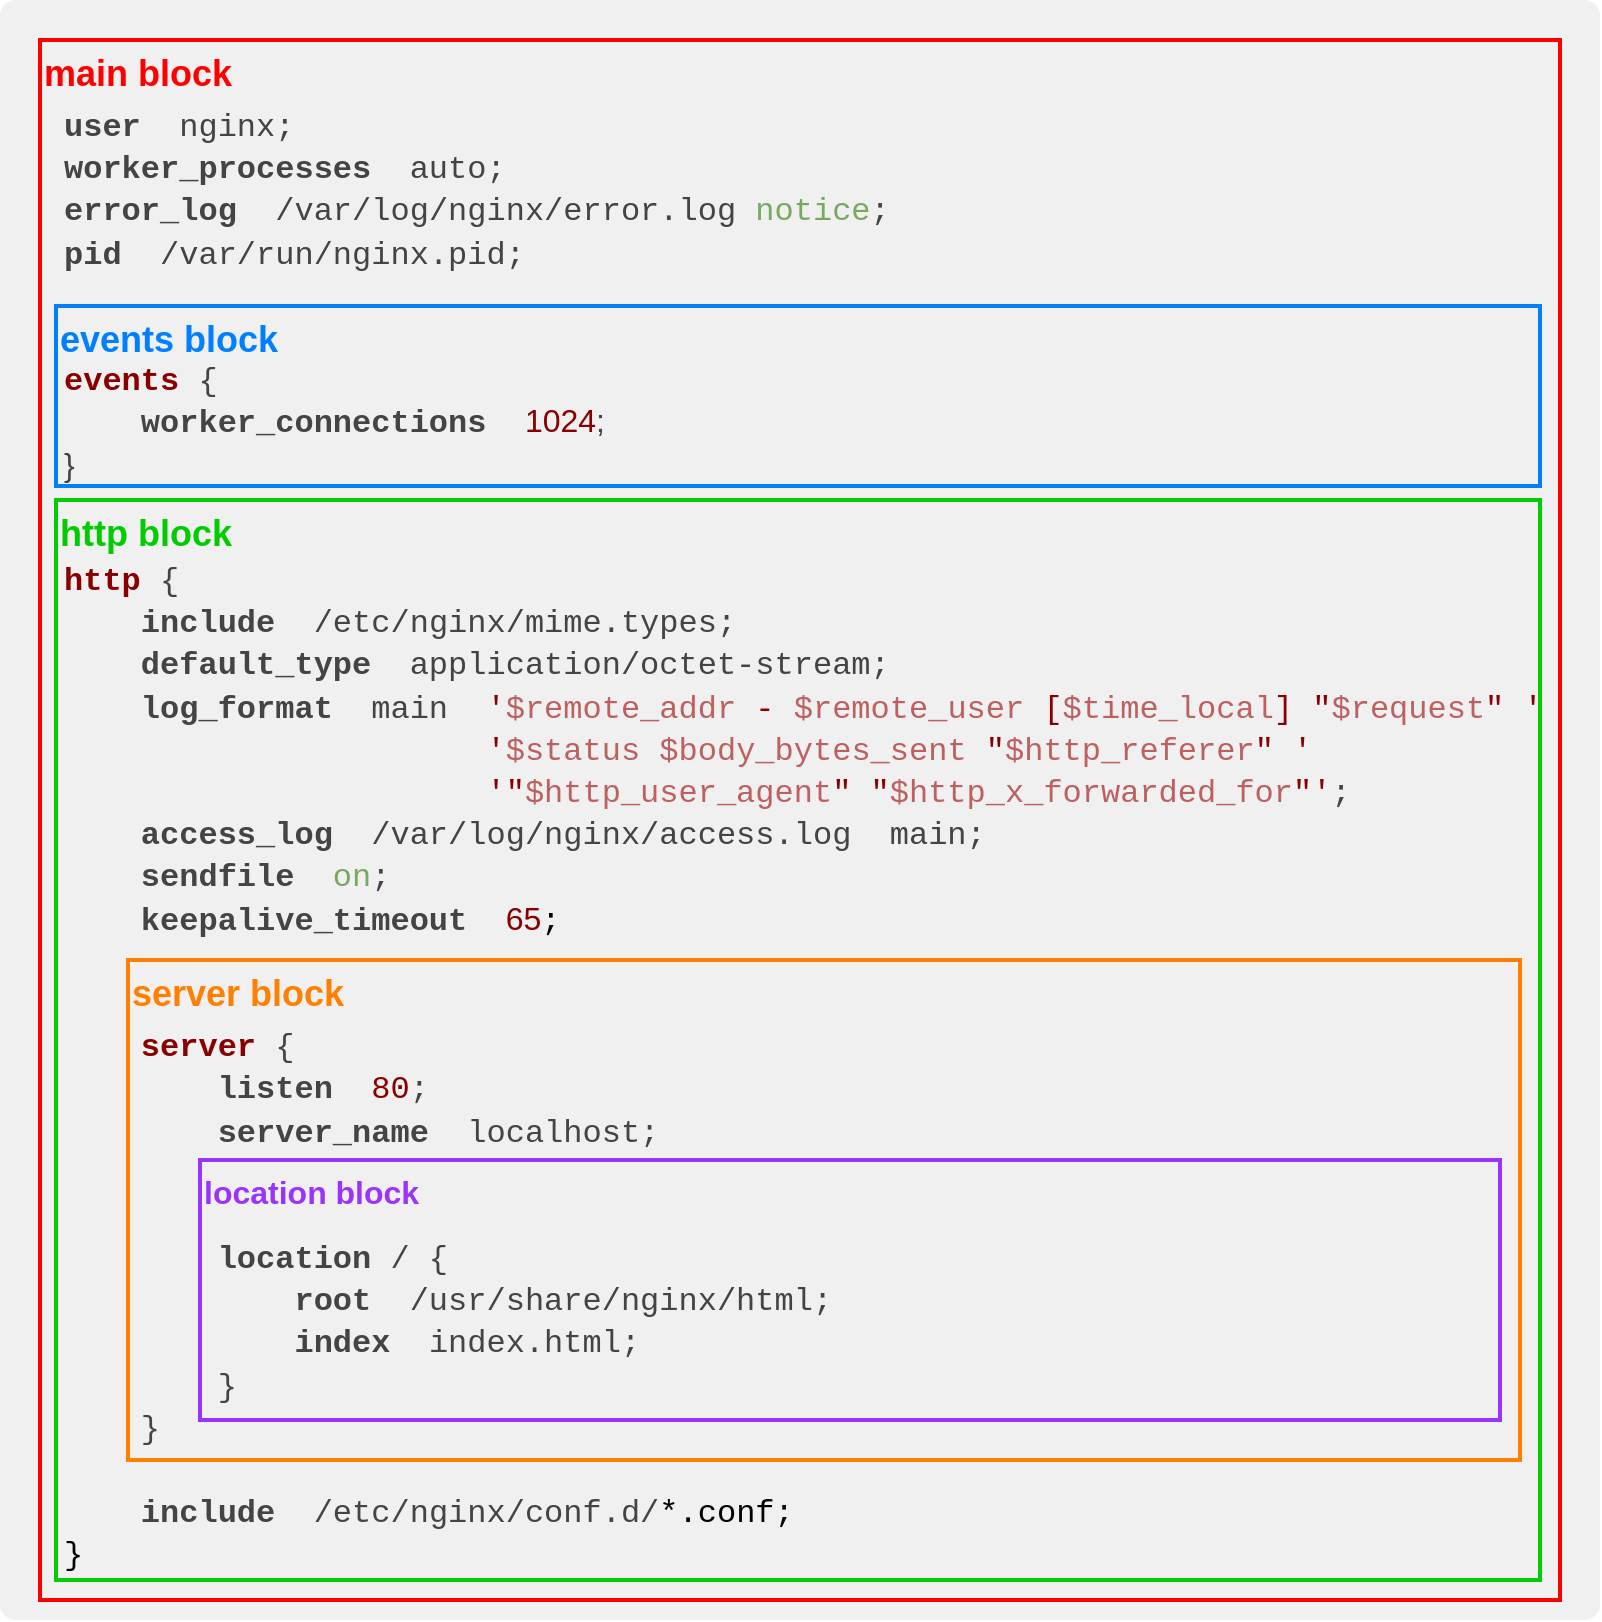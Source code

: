 <mxfile version="21.2.8" type="device">
  <diagram name="第 1 页" id="hZHNZMP5M_iRD0ooPnMY">
    <mxGraphModel dx="1162" dy="559" grid="1" gridSize="10" guides="1" tooltips="1" connect="1" arrows="1" fold="1" page="0" pageScale="1" pageWidth="827" pageHeight="1169" math="0" shadow="0">
      <root>
        <mxCell id="0" />
        <mxCell id="1" parent="0" />
        <mxCell id="0nwP4JBlI1utq1KSn3Qp-8" value="" style="rounded=1;whiteSpace=wrap;html=1;fontSize=16;fillColor=#f0f0f0;arcSize=1;strokeColor=none;" parent="1" vertex="1">
          <mxGeometry x="700" y="510" width="800" height="810" as="geometry" />
        </mxCell>
        <mxCell id="0nwP4JBlI1utq1KSn3Qp-7" value="&lt;p style=&quot;background:#F0F0F0&quot; class=&quot;MsoNormal&quot;&gt;&lt;b style=&quot;mso-bidi-font-weight:&lt;br/&gt;normal&quot;&gt;&lt;span style=&quot;font-family:&amp;quot;Courier New&amp;quot;;color:#444444&quot; lang=&quot;EN-US&quot;&gt;user&amp;nbsp;&amp;nbsp;&lt;/span&gt;&lt;/b&gt;&lt;span style=&quot;font-family:&amp;quot;Courier New&amp;quot;;color:#444444&quot; lang=&quot;EN-US&quot;&gt;nginx;&lt;br&gt;&lt;b style=&quot;mso-bidi-font-weight:normal&quot;&gt;worker_processes&amp;nbsp;&amp;nbsp;&lt;/b&gt;auto;&lt;br&gt;&lt;b style=&quot;mso-bidi-font-weight:normal&quot;&gt;error_log&amp;nbsp;&amp;nbsp;&lt;/b&gt;/var/log/nginx/error.log &lt;/span&gt;&lt;span style=&quot;font-family:&amp;quot;Courier New&amp;quot;;color:#78A960&quot; lang=&quot;EN-US&quot;&gt;notice&lt;/span&gt;&lt;span style=&quot;font-family:&amp;quot;Courier New&amp;quot;;color:#444444&quot; lang=&quot;EN-US&quot;&gt;;&lt;br&gt;&lt;b style=&quot;mso-bidi-font-weight:normal&quot;&gt;pid&amp;nbsp;&amp;nbsp;&lt;/b&gt;/var/run/nginx.pid;&lt;br&gt;&lt;br&gt;&lt;br&gt;&lt;/span&gt;&lt;b style=&quot;mso-bidi-font-weight:normal&quot;&gt;&lt;span style=&quot;font-family:&amp;quot;Courier New&amp;quot;;color:#880000&quot; lang=&quot;EN-US&quot;&gt;events&lt;/span&gt;&lt;/b&gt;&lt;span style=&quot;font-family:&amp;quot;Courier New&amp;quot;;color:#444444&quot; lang=&quot;EN-US&quot;&gt; {&lt;br&gt;&lt;span style=&quot;mso-spacerun:yes&quot;&gt;&amp;nbsp;&amp;nbsp;&amp;nbsp; &lt;/span&gt;&lt;b style=&quot;mso-bidi-font-weight:normal&quot;&gt;worker_connections&lt;/b&gt;&lt;span style=&quot;mso-spacerun:yes&quot;&gt;&amp;nbsp; &lt;/span&gt;&lt;/span&gt;&lt;span style=&quot;font-family:&lt;br/&gt;&amp;quot;Courier New&amp;quot;;color:#880000&quot; lang=&quot;EN-US&quot;&gt;1024&lt;/span&gt;&lt;span style=&quot;font-family:&lt;br/&gt;&amp;quot;Courier New&amp;quot;;color:#444444&quot; lang=&quot;EN-US&quot;&gt;;&lt;br&gt;}&lt;br&gt;&lt;br&gt;&lt;br&gt;&lt;/span&gt;&lt;b style=&quot;mso-bidi-font-weight:normal&quot;&gt;&lt;span style=&quot;font-family:&amp;quot;Courier New&amp;quot;;color:#880000&quot; lang=&quot;EN-US&quot;&gt;http&lt;/span&gt;&lt;/b&gt;&lt;span style=&quot;font-family:&amp;quot;Courier New&amp;quot;;color:#444444&quot; lang=&quot;EN-US&quot;&gt; {&lt;br&gt;&lt;span style=&quot;mso-spacerun:yes&quot;&gt;&amp;nbsp;&amp;nbsp;&amp;nbsp; &lt;/span&gt;&lt;b style=&quot;mso-bidi-font-weight:normal&quot;&gt;include&amp;nbsp;&amp;nbsp;&lt;/b&gt;/etc/nginx/mime.types;&lt;br&gt;&lt;span style=&quot;mso-spacerun:yes&quot;&gt;&amp;nbsp;&amp;nbsp;&amp;nbsp; &lt;/span&gt;&lt;b style=&quot;mso-bidi-font-weight:normal&quot;&gt;default_type&amp;nbsp;&amp;nbsp;&lt;/b&gt;application/octet-stream;&lt;br&gt;&lt;span style=&quot;mso-spacerun:yes&quot;&gt;&amp;nbsp;&amp;nbsp;&amp;nbsp; &lt;/span&gt;&lt;b style=&quot;mso-bidi-font-weight:normal&quot;&gt;log_format&amp;nbsp;&amp;nbsp;&lt;/b&gt;main&lt;span style=&quot;mso-spacerun:yes&quot;&gt;&amp;nbsp; &lt;/span&gt;&lt;/span&gt;&lt;span style=&quot;font-family:&amp;quot;Courier New&amp;quot;;color:#880000&quot; lang=&quot;EN-US&quot;&gt;&#39;&lt;/span&gt;&lt;span style=&quot;font-family:&amp;quot;Courier New&amp;quot;;color:#BC6060&quot; lang=&quot;EN-US&quot;&gt;$remote_addr&lt;/span&gt;&lt;span style=&quot;font-family:&amp;quot;Courier New&amp;quot;;color:#880000&quot; lang=&quot;EN-US&quot;&gt; - &lt;/span&gt;&lt;span style=&quot;font-family:&amp;quot;Courier New&amp;quot;;color:#BC6060&quot; lang=&quot;EN-US&quot;&gt;$remote_user&lt;/span&gt;&lt;span style=&quot;font-family:&amp;quot;Courier New&amp;quot;;color:#880000&quot; lang=&quot;EN-US&quot;&gt; [&lt;/span&gt;&lt;span style=&quot;font-family:&amp;quot;Courier New&amp;quot;;color:#BC6060&quot; lang=&quot;EN-US&quot;&gt;$time_local&lt;/span&gt;&lt;span style=&quot;font-family:&amp;quot;Courier New&amp;quot;;color:#880000&quot; lang=&quot;EN-US&quot;&gt;] &quot;&lt;/span&gt;&lt;span style=&quot;font-family:&amp;quot;Courier New&amp;quot;;color:#BC6060&quot; lang=&quot;EN-US&quot;&gt;$request&lt;/span&gt;&lt;span style=&quot;font-family:&amp;quot;Courier New&amp;quot;;color:#880000&quot; lang=&quot;EN-US&quot;&gt;&quot; &#39;&lt;/span&gt;&lt;span style=&quot;font-family:&amp;quot;Courier New&amp;quot;;color:#444444&quot; lang=&quot;EN-US&quot;&gt;&lt;br&gt;&lt;span style=&quot;mso-spacerun:yes&quot;&gt;&amp;nbsp;&amp;nbsp;&amp;nbsp;&amp;nbsp;&amp;nbsp;&amp;nbsp;&amp;nbsp;&amp;nbsp;&amp;nbsp;&amp;nbsp;&amp;nbsp;&amp;nbsp;&amp;nbsp;&amp;nbsp;&amp;nbsp;&amp;nbsp;&amp;nbsp;&amp;nbsp;&amp;nbsp;&amp;nbsp;&amp;nbsp; &lt;/span&gt;&lt;/span&gt;&lt;span style=&quot;font-family:&amp;quot;Courier New&amp;quot;;color:#880000&quot; lang=&quot;EN-US&quot;&gt;&#39;&lt;/span&gt;&lt;span style=&quot;font-family:&amp;quot;Courier New&amp;quot;;color:#BC6060&quot; lang=&quot;EN-US&quot;&gt;$status&lt;/span&gt;&lt;span style=&quot;font-family:&amp;quot;Courier New&amp;quot;;color:#880000&quot; lang=&quot;EN-US&quot;&gt; &lt;/span&gt;&lt;span style=&quot;font-family:&amp;quot;Courier New&amp;quot;;color:#BC6060&quot; lang=&quot;EN-US&quot;&gt;$body_bytes_sent&lt;/span&gt;&lt;span style=&quot;font-family:&amp;quot;Courier New&amp;quot;;color:#880000&quot; lang=&quot;EN-US&quot;&gt; &quot;&lt;/span&gt;&lt;span style=&quot;font-family:&amp;quot;Courier New&amp;quot;;color:#BC6060&quot; lang=&quot;EN-US&quot;&gt;$http_referer&lt;/span&gt;&lt;span style=&quot;font-family:&amp;quot;Courier New&amp;quot;;color:#880000&quot; lang=&quot;EN-US&quot;&gt;&quot; &#39;&lt;/span&gt;&lt;span style=&quot;font-family:&amp;quot;Courier New&amp;quot;;color:#444444&quot; lang=&quot;EN-US&quot;&gt;&lt;br&gt;&lt;span style=&quot;mso-spacerun:yes&quot;&gt;&amp;nbsp;&amp;nbsp;&amp;nbsp;&amp;nbsp;&amp;nbsp;&amp;nbsp;&amp;nbsp;&amp;nbsp;&amp;nbsp;&amp;nbsp;&amp;nbsp;&amp;nbsp;&amp;nbsp;&amp;nbsp;&amp;nbsp;&amp;nbsp;&amp;nbsp;&amp;nbsp;&amp;nbsp;&amp;nbsp;&amp;nbsp; &lt;/span&gt;&lt;/span&gt;&lt;span style=&quot;font-family:&amp;quot;Courier New&amp;quot;;color:#880000&quot; lang=&quot;EN-US&quot;&gt;&#39;&quot;&lt;/span&gt;&lt;span style=&quot;font-family:&amp;quot;Courier New&amp;quot;;color:#BC6060&quot; lang=&quot;EN-US&quot;&gt;$http_user_agent&lt;/span&gt;&lt;span style=&quot;font-family:&amp;quot;Courier New&amp;quot;;color:#880000&quot; lang=&quot;EN-US&quot;&gt;&quot; &quot;&lt;/span&gt;&lt;span style=&quot;font-family:&amp;quot;Courier New&amp;quot;;color:#BC6060&quot; lang=&quot;EN-US&quot;&gt;$http_x_forwarded_for&lt;/span&gt;&lt;span style=&quot;font-family:&amp;quot;Courier New&amp;quot;;color:#880000&quot; lang=&quot;EN-US&quot;&gt;&quot;&#39;&lt;/span&gt;&lt;span style=&quot;font-family:&amp;quot;Courier New&amp;quot;;color:#444444&quot; lang=&quot;EN-US&quot;&gt;;&lt;br&gt;&lt;span style=&quot;mso-spacerun:yes&quot;&gt;&amp;nbsp;&amp;nbsp;&amp;nbsp; &lt;/span&gt;&lt;b style=&quot;mso-bidi-font-weight:normal&quot;&gt;access_log&amp;nbsp;&amp;nbsp;&lt;/b&gt;/var/log/nginx/access.log&lt;span style=&quot;mso-spacerun:yes&quot;&gt;&amp;nbsp; &lt;/span&gt;main;&lt;br&gt;&lt;span style=&quot;mso-spacerun:yes&quot;&gt;&amp;nbsp;&amp;nbsp;&amp;nbsp; &lt;/span&gt;&lt;b style=&quot;mso-bidi-font-weight:normal&quot;&gt;sendfile&amp;nbsp;&amp;nbsp;&lt;/b&gt;&lt;/span&gt;&lt;span style=&quot;font-family:&amp;quot;Courier New&amp;quot;;color:#78A960&quot; lang=&quot;EN-US&quot;&gt;on&lt;/span&gt;&lt;span style=&quot;font-family:&amp;quot;Courier New&amp;quot;;color:#444444&quot; lang=&quot;EN-US&quot;&gt;;&lt;br&gt;&lt;span style=&quot;mso-spacerun:yes&quot;&gt;&amp;nbsp;&amp;nbsp;&amp;nbsp; &lt;/span&gt;&lt;b style=&quot;mso-bidi-font-weight:normal&quot;&gt;keepalive_timeout&lt;/b&gt;&lt;span style=&quot;mso-spacerun:yes&quot;&gt;&amp;nbsp; &lt;/span&gt;&lt;/span&gt;&lt;span style=&quot;font-family:&lt;br/&gt;&amp;quot;Courier New&amp;quot;;color:#880000&quot; lang=&quot;EN-US&quot;&gt;65&lt;/span&gt;&lt;span style=&quot;font-family:&amp;quot;Courier New&amp;quot;;&lt;br/&gt;color:#444444&quot; lang=&quot;EN-US&quot;&gt;;&lt;br&gt;&lt;br&gt;&lt;br&gt;&lt;span style=&quot;mso-spacerun:yes&quot;&gt;&amp;nbsp;&amp;nbsp;&amp;nbsp; &lt;/span&gt;&lt;/span&gt;&lt;b style=&quot;mso-bidi-font-weight:&lt;br/&gt;normal&quot;&gt;&lt;span style=&quot;font-family:&amp;quot;Courier New&amp;quot;;color:#880000&quot; lang=&quot;EN-US&quot;&gt;server&lt;/span&gt;&lt;/b&gt;&lt;span style=&quot;font-family:&amp;quot;Courier New&amp;quot;;color:#444444&quot; lang=&quot;EN-US&quot;&gt; {&lt;br&gt;&lt;span style=&quot;mso-spacerun:yes&quot;&gt;&amp;nbsp;&amp;nbsp;&amp;nbsp;&amp;nbsp;&amp;nbsp;&amp;nbsp;&amp;nbsp; &lt;/span&gt;&lt;b style=&quot;mso-bidi-font-weight:&lt;br/&gt;normal&quot;&gt;listen&amp;nbsp;&amp;nbsp;&lt;/b&gt;&lt;/span&gt;&lt;span style=&quot;font-family:&amp;quot;Courier New&amp;quot;;color:#880000&quot; lang=&quot;EN-US&quot;&gt;80&lt;/span&gt;&lt;span style=&quot;font-family:&amp;quot;Courier New&amp;quot;;color:#444444&quot; lang=&quot;EN-US&quot;&gt;;&lt;br&gt;&lt;span style=&quot;mso-spacerun:yes&quot;&gt;&amp;nbsp;&amp;nbsp;&amp;nbsp;&amp;nbsp;&amp;nbsp;&amp;nbsp;&amp;nbsp; &lt;/span&gt;&lt;b style=&quot;mso-bidi-font-weight:&lt;br/&gt;normal&quot;&gt;server_name&amp;nbsp;&amp;nbsp;&lt;/b&gt;localhost;&lt;br&gt;&lt;br&gt;&lt;br&gt;&amp;nbsp; &amp;nbsp; &amp;nbsp; &amp;nbsp;&amp;nbsp;&lt;b style=&quot;border-color: var(--border-color);&quot;&gt;location&lt;/b&gt;&amp;nbsp;/ {&lt;br style=&quot;border-color: var(--border-color);&quot;&gt;&lt;span style=&quot;border-color: var(--border-color);&quot;&gt;&amp;nbsp;&amp;nbsp;&amp;nbsp;&amp;nbsp;&amp;nbsp;&amp;nbsp;&amp;nbsp;&amp;nbsp;&amp;nbsp;&amp;nbsp;&amp;nbsp;&amp;nbsp;&lt;/span&gt;&lt;b style=&quot;border-color: var(--border-color);&quot;&gt;root&amp;nbsp;&amp;nbsp;&lt;/b&gt;/usr/share/nginx/html;&lt;br style=&quot;border-color: var(--border-color);&quot;&gt;&lt;span style=&quot;border-color: var(--border-color);&quot;&gt;&amp;nbsp;&amp;nbsp;&amp;nbsp;&amp;nbsp;&amp;nbsp;&amp;nbsp;&amp;nbsp;&amp;nbsp;&amp;nbsp;&amp;nbsp;&amp;nbsp;&amp;nbsp;&lt;/span&gt;&lt;b style=&quot;border-color: var(--border-color);&quot;&gt;index&amp;nbsp;&amp;nbsp;&lt;/b&gt;index.html;&lt;br style=&quot;border-color: var(--border-color);&quot;&gt;&lt;span style=&quot;border-color: var(--border-color);&quot;&gt;&amp;nbsp;&amp;nbsp;&lt;/span&gt;&lt;span style=&quot;border-color: var(--border-color);&quot;&gt;&amp;nbsp;&amp;nbsp;&amp;nbsp;&amp;nbsp;&amp;nbsp;&amp;nbsp;&lt;/span&gt;}&lt;br&gt;&lt;span style=&quot;mso-spacerun:yes&quot;&gt;&amp;nbsp;&amp;nbsp;&amp;nbsp; &lt;/span&gt;}&lt;br&gt;&lt;br&gt;&lt;span style=&quot;mso-spacerun:yes&quot;&gt;&amp;nbsp;&amp;nbsp;&amp;nbsp; &lt;/span&gt;&lt;b style=&quot;mso-bidi-font-weight:normal&quot;&gt;include&amp;nbsp;&amp;nbsp;&lt;/b&gt;/etc/nginx/conf.d/&lt;/span&gt;&lt;span style=&quot;font-family:&amp;quot;Courier New&amp;quot;;&lt;br/&gt;color:#BC6060&quot; lang=&quot;EN-US&quot;&gt;*.conf&lt;/span&gt;&lt;span style=&quot;font-family:&amp;quot;Courier New&amp;quot;;&lt;br/&gt;color:#444444&quot; lang=&quot;EN-US&quot;&gt;;&lt;br&gt;}&lt;/span&gt;&lt;span lang=&quot;EN-US&quot;&gt;&lt;/span&gt;&lt;/p&gt;" style="text;whiteSpace=wrap;html=1;fontSize=16;" parent="1" vertex="1">
          <mxGeometry x="730" y="540" width="760" height="640" as="geometry" />
        </mxCell>
        <mxCell id="0nwP4JBlI1utq1KSn3Qp-9" value="main block" style="rounded=0;whiteSpace=wrap;html=1;fontSize=18;fillColor=none;align=left;verticalAlign=top;strokeColor=#FF0000;fontStyle=1;fontColor=#FF0000;strokeWidth=2;" parent="1" vertex="1">
          <mxGeometry x="720" y="530" width="760" height="780" as="geometry" />
        </mxCell>
        <mxCell id="0nwP4JBlI1utq1KSn3Qp-10" value="events block" style="rounded=0;whiteSpace=wrap;html=1;fontSize=18;fillColor=none;align=left;verticalAlign=top;strokeColor=#007FFF;fontColor=#007FFF;fontStyle=1;strokeWidth=2;" parent="1" vertex="1">
          <mxGeometry x="728" y="663" width="742" height="90" as="geometry" />
        </mxCell>
        <mxCell id="0nwP4JBlI1utq1KSn3Qp-11" value="http block" style="rounded=0;whiteSpace=wrap;html=1;fontSize=18;fillColor=none;align=left;verticalAlign=top;fontStyle=1;strokeColor=#00CC00;strokeWidth=2;fontColor=#00CC00;" parent="1" vertex="1">
          <mxGeometry x="728" y="760" width="742" height="540" as="geometry" />
        </mxCell>
        <mxCell id="0nwP4JBlI1utq1KSn3Qp-12" value="server block" style="rounded=0;whiteSpace=wrap;html=1;fontSize=18;fillColor=none;align=left;verticalAlign=top;fontStyle=1;fontColor=#FF8000;strokeColor=#FF8000;strokeWidth=2;" parent="1" vertex="1">
          <mxGeometry x="764" y="990" width="696" height="250" as="geometry" />
        </mxCell>
        <mxCell id="0nwP4JBlI1utq1KSn3Qp-13" value="location block" style="rounded=0;whiteSpace=wrap;html=1;fontSize=16;fillColor=none;align=left;verticalAlign=top;strokeWidth=2;fontStyle=1;fontColor=#9933FF;strokeColor=#9933FF;" parent="1" vertex="1">
          <mxGeometry x="800" y="1090" width="650" height="130" as="geometry" />
        </mxCell>
      </root>
    </mxGraphModel>
  </diagram>
</mxfile>
